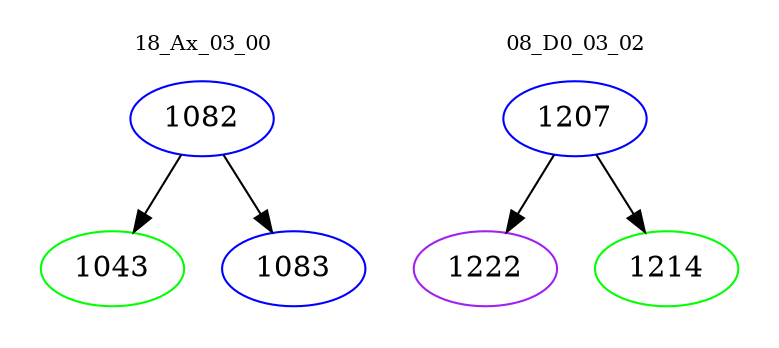 digraph{
subgraph cluster_0 {
color = white
label = "18_Ax_03_00";
fontsize=10;
T0_1082 [label="1082", color="blue"]
T0_1082 -> T0_1043 [color="black"]
T0_1043 [label="1043", color="green"]
T0_1082 -> T0_1083 [color="black"]
T0_1083 [label="1083", color="blue"]
}
subgraph cluster_1 {
color = white
label = "08_D0_03_02";
fontsize=10;
T1_1207 [label="1207", color="blue"]
T1_1207 -> T1_1222 [color="black"]
T1_1222 [label="1222", color="purple"]
T1_1207 -> T1_1214 [color="black"]
T1_1214 [label="1214", color="green"]
}
}
